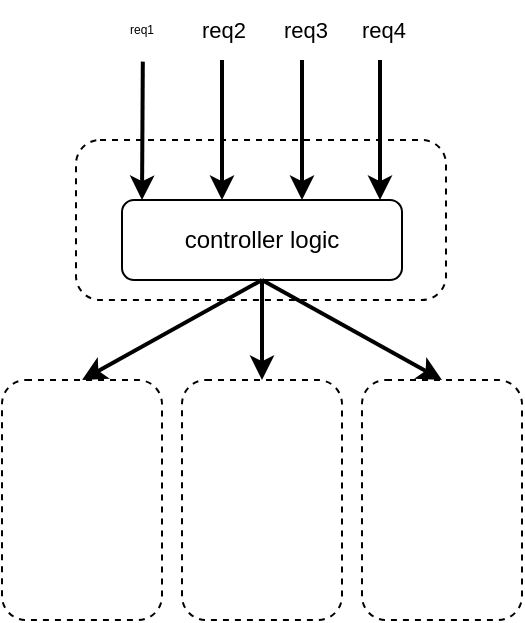 <mxfile version="14.8.2" type="github">
  <diagram id="t6u6sFp4Q8MImZV2FgV0" name="Page-1">
    <mxGraphModel dx="378" dy="246" grid="1" gridSize="10" guides="1" tooltips="1" connect="1" arrows="1" fold="1" page="1" pageScale="1" pageWidth="850" pageHeight="1100" math="0" shadow="0">
      <root>
        <mxCell id="0" />
        <mxCell id="1" parent="0" />
        <mxCell id="OG7HBV8m11MwtrWSij0R-9" value="" style="rounded=1;whiteSpace=wrap;html=1;dashed=1;" vertex="1" parent="1">
          <mxGeometry x="147" y="200" width="185" height="80" as="geometry" />
        </mxCell>
        <mxCell id="OG7HBV8m11MwtrWSij0R-1" value="" style="endArrow=classic;html=1;strokeWidth=2;exitX=0.347;exitY=1.027;exitDx=0;exitDy=0;exitPerimeter=0;" edge="1" parent="1">
          <mxGeometry width="50" height="50" relative="1" as="geometry">
            <mxPoint x="180.41" y="160.81" as="sourcePoint" />
            <mxPoint x="180" y="230" as="targetPoint" />
          </mxGeometry>
        </mxCell>
        <mxCell id="OG7HBV8m11MwtrWSij0R-2" value="" style="endArrow=classic;html=1;strokeWidth=2;" edge="1" parent="1">
          <mxGeometry width="50" height="50" relative="1" as="geometry">
            <mxPoint x="220" y="160" as="sourcePoint" />
            <mxPoint x="220" y="230" as="targetPoint" />
          </mxGeometry>
        </mxCell>
        <mxCell id="OG7HBV8m11MwtrWSij0R-3" value="" style="endArrow=classic;html=1;strokeWidth=2;" edge="1" parent="1">
          <mxGeometry width="50" height="50" relative="1" as="geometry">
            <mxPoint x="260" y="160" as="sourcePoint" />
            <mxPoint x="260" y="230" as="targetPoint" />
          </mxGeometry>
        </mxCell>
        <mxCell id="OG7HBV8m11MwtrWSij0R-4" value="" style="endArrow=classic;html=1;strokeWidth=2;" edge="1" parent="1">
          <mxGeometry width="50" height="50" relative="1" as="geometry">
            <mxPoint x="299" y="160" as="sourcePoint" />
            <mxPoint x="299" y="230" as="targetPoint" />
          </mxGeometry>
        </mxCell>
        <mxCell id="OG7HBV8m11MwtrWSij0R-10" value="controller logic" style="rounded=1;whiteSpace=wrap;html=1;" vertex="1" parent="1">
          <mxGeometry x="170" y="230" width="140" height="40" as="geometry" />
        </mxCell>
        <mxCell id="OG7HBV8m11MwtrWSij0R-12" value="&lt;font style=&quot;font-size: 6px&quot;&gt;req1&lt;/font&gt;" style="text;html=1;strokeColor=none;fillColor=none;align=center;verticalAlign=middle;whiteSpace=wrap;rounded=0;fontSize=6;" vertex="1" parent="1">
          <mxGeometry x="170" y="135" width="20" height="20" as="geometry" />
        </mxCell>
        <mxCell id="OG7HBV8m11MwtrWSij0R-13" value="&lt;font style=&quot;font-size: 11px&quot;&gt;req2&lt;/font&gt;" style="text;html=1;strokeColor=none;fillColor=none;align=center;verticalAlign=middle;whiteSpace=wrap;rounded=0;" vertex="1" parent="1">
          <mxGeometry x="206" y="130" width="30" height="30" as="geometry" />
        </mxCell>
        <mxCell id="OG7HBV8m11MwtrWSij0R-14" value="&lt;font style=&quot;font-size: 11px&quot;&gt;req3&lt;/font&gt;" style="text;html=1;strokeColor=none;fillColor=none;align=center;verticalAlign=middle;whiteSpace=wrap;rounded=0;" vertex="1" parent="1">
          <mxGeometry x="247" y="130" width="30" height="30" as="geometry" />
        </mxCell>
        <mxCell id="OG7HBV8m11MwtrWSij0R-15" value="&lt;font style=&quot;font-size: 11px&quot;&gt;req4&lt;/font&gt;" style="text;html=1;strokeColor=none;fillColor=none;align=center;verticalAlign=middle;whiteSpace=wrap;rounded=0;" vertex="1" parent="1">
          <mxGeometry x="286" y="130" width="30" height="30" as="geometry" />
        </mxCell>
        <mxCell id="OG7HBV8m11MwtrWSij0R-16" value="" style="endArrow=classic;html=1;strokeWidth=2;exitX=0.5;exitY=1;exitDx=0;exitDy=0;" edge="1" parent="1" source="OG7HBV8m11MwtrWSij0R-10">
          <mxGeometry width="50" height="50" relative="1" as="geometry">
            <mxPoint x="240" y="320" as="sourcePoint" />
            <mxPoint x="150" y="320" as="targetPoint" />
          </mxGeometry>
        </mxCell>
        <mxCell id="OG7HBV8m11MwtrWSij0R-17" value="" style="endArrow=classic;html=1;strokeWidth=2;" edge="1" parent="1">
          <mxGeometry width="50" height="50" relative="1" as="geometry">
            <mxPoint x="240" y="270" as="sourcePoint" />
            <mxPoint x="240" y="320" as="targetPoint" />
          </mxGeometry>
        </mxCell>
        <mxCell id="OG7HBV8m11MwtrWSij0R-18" value="" style="endArrow=classic;html=1;strokeWidth=2;" edge="1" parent="1">
          <mxGeometry width="50" height="50" relative="1" as="geometry">
            <mxPoint x="240" y="270" as="sourcePoint" />
            <mxPoint x="330" y="320" as="targetPoint" />
          </mxGeometry>
        </mxCell>
        <mxCell id="OG7HBV8m11MwtrWSij0R-19" value="" style="rounded=1;whiteSpace=wrap;html=1;dashed=1;" vertex="1" parent="1">
          <mxGeometry x="110" y="320" width="80" height="120" as="geometry" />
        </mxCell>
        <mxCell id="OG7HBV8m11MwtrWSij0R-20" value="" style="rounded=1;whiteSpace=wrap;html=1;dashed=1;" vertex="1" parent="1">
          <mxGeometry x="200" y="320" width="80" height="120" as="geometry" />
        </mxCell>
        <mxCell id="OG7HBV8m11MwtrWSij0R-21" value="" style="rounded=1;whiteSpace=wrap;html=1;dashed=1;" vertex="1" parent="1">
          <mxGeometry x="290" y="320" width="80" height="120" as="geometry" />
        </mxCell>
      </root>
    </mxGraphModel>
  </diagram>
</mxfile>
